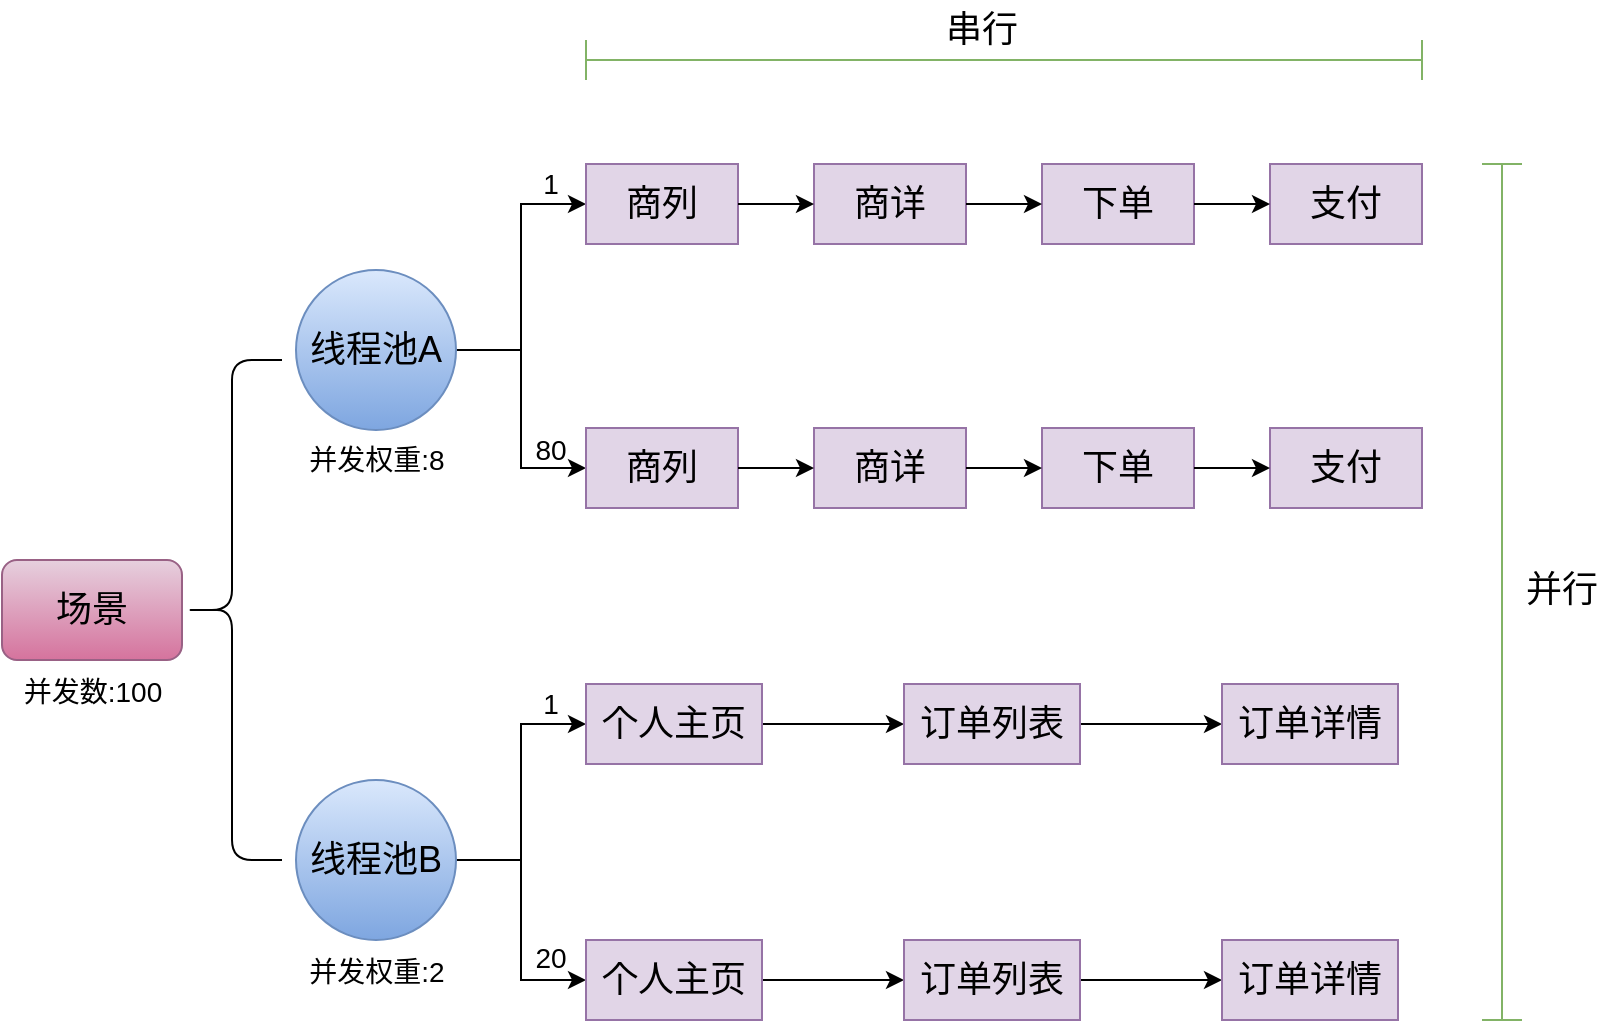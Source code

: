 <mxfile version="15.6.3" type="github">
  <diagram id="C7lXx-BFOw7J9pkB3zOm" name="Page-1">
    <mxGraphModel dx="933" dy="658" grid="1" gridSize="10" guides="1" tooltips="1" connect="1" arrows="1" fold="1" page="1" pageScale="1" pageWidth="827" pageHeight="1169" math="0" shadow="0">
      <root>
        <mxCell id="0" />
        <mxCell id="1" parent="0" />
        <mxCell id="Lv3QSDaotAsP-GaVLnUd-2" value="场景" style="rounded=1;whiteSpace=wrap;html=1;fontSize=18;fillColor=#e6d0de;gradientColor=#d5739d;strokeColor=#996185;" vertex="1" parent="1">
          <mxGeometry x="30" y="370" width="90" height="50" as="geometry" />
        </mxCell>
        <mxCell id="Lv3QSDaotAsP-GaVLnUd-58" style="edgeStyle=orthogonalEdgeStyle;rounded=0;orthogonalLoop=1;jettySize=auto;html=1;exitX=1;exitY=0.5;exitDx=0;exitDy=0;entryX=0;entryY=0.5;entryDx=0;entryDy=0;fontSize=18;" edge="1" parent="1" source="Lv3QSDaotAsP-GaVLnUd-3" target="Lv3QSDaotAsP-GaVLnUd-30">
          <mxGeometry relative="1" as="geometry" />
        </mxCell>
        <mxCell id="Lv3QSDaotAsP-GaVLnUd-59" style="edgeStyle=orthogonalEdgeStyle;rounded=0;orthogonalLoop=1;jettySize=auto;html=1;exitX=1;exitY=0.5;exitDx=0;exitDy=0;entryX=0;entryY=0.5;entryDx=0;entryDy=0;fontSize=18;" edge="1" parent="1" source="Lv3QSDaotAsP-GaVLnUd-3" target="Lv3QSDaotAsP-GaVLnUd-7">
          <mxGeometry relative="1" as="geometry" />
        </mxCell>
        <mxCell id="Lv3QSDaotAsP-GaVLnUd-3" value="线程池A" style="ellipse;whiteSpace=wrap;html=1;aspect=fixed;fontSize=18;fillColor=#dae8fc;gradientColor=#7ea6e0;strokeColor=#6c8ebf;" vertex="1" parent="1">
          <mxGeometry x="177" y="225" width="80" height="80" as="geometry" />
        </mxCell>
        <mxCell id="Lv3QSDaotAsP-GaVLnUd-76" style="edgeStyle=orthogonalEdgeStyle;rounded=0;orthogonalLoop=1;jettySize=auto;html=1;exitX=1;exitY=0.5;exitDx=0;exitDy=0;entryX=0;entryY=0.5;entryDx=0;entryDy=0;fontSize=18;" edge="1" parent="1" source="Lv3QSDaotAsP-GaVLnUd-5" target="Lv3QSDaotAsP-GaVLnUd-69">
          <mxGeometry relative="1" as="geometry" />
        </mxCell>
        <mxCell id="Lv3QSDaotAsP-GaVLnUd-92" style="edgeStyle=orthogonalEdgeStyle;rounded=0;orthogonalLoop=1;jettySize=auto;html=1;exitX=1;exitY=0.5;exitDx=0;exitDy=0;entryX=0;entryY=0.5;entryDx=0;entryDy=0;fontSize=18;" edge="1" parent="1" source="Lv3QSDaotAsP-GaVLnUd-5" target="Lv3QSDaotAsP-GaVLnUd-88">
          <mxGeometry relative="1" as="geometry" />
        </mxCell>
        <mxCell id="Lv3QSDaotAsP-GaVLnUd-5" value="线程池B" style="ellipse;whiteSpace=wrap;html=1;aspect=fixed;fontSize=18;fillColor=#dae8fc;gradientColor=#7ea6e0;strokeColor=#6c8ebf;" vertex="1" parent="1">
          <mxGeometry x="177" y="480" width="80" height="80" as="geometry" />
        </mxCell>
        <mxCell id="Lv3QSDaotAsP-GaVLnUd-28" value="" style="group" vertex="1" connectable="0" parent="1">
          <mxGeometry x="322" y="304" width="418" height="40" as="geometry" />
        </mxCell>
        <mxCell id="Lv3QSDaotAsP-GaVLnUd-7" value="商列" style="rounded=0;whiteSpace=wrap;html=1;fontSize=18;fillColor=#e1d5e7;strokeColor=#9673a6;" vertex="1" parent="Lv3QSDaotAsP-GaVLnUd-28">
          <mxGeometry width="76" height="40" as="geometry" />
        </mxCell>
        <mxCell id="Lv3QSDaotAsP-GaVLnUd-8" value="商详" style="rounded=0;whiteSpace=wrap;html=1;fontSize=18;fillColor=#e1d5e7;strokeColor=#9673a6;" vertex="1" parent="Lv3QSDaotAsP-GaVLnUd-28">
          <mxGeometry x="114" width="76" height="40" as="geometry" />
        </mxCell>
        <mxCell id="Lv3QSDaotAsP-GaVLnUd-25" style="edgeStyle=orthogonalEdgeStyle;rounded=0;orthogonalLoop=1;jettySize=auto;html=1;exitX=1;exitY=0.5;exitDx=0;exitDy=0;entryX=0;entryY=0.5;entryDx=0;entryDy=0;fontSize=18;" edge="1" parent="Lv3QSDaotAsP-GaVLnUd-28" source="Lv3QSDaotAsP-GaVLnUd-7" target="Lv3QSDaotAsP-GaVLnUd-8">
          <mxGeometry relative="1" as="geometry" />
        </mxCell>
        <mxCell id="Lv3QSDaotAsP-GaVLnUd-9" value="下单" style="rounded=0;whiteSpace=wrap;html=1;fontSize=18;fillColor=#e1d5e7;strokeColor=#9673a6;" vertex="1" parent="Lv3QSDaotAsP-GaVLnUd-28">
          <mxGeometry x="228" width="76" height="40" as="geometry" />
        </mxCell>
        <mxCell id="Lv3QSDaotAsP-GaVLnUd-26" style="edgeStyle=orthogonalEdgeStyle;rounded=0;orthogonalLoop=1;jettySize=auto;html=1;exitX=1;exitY=0.5;exitDx=0;exitDy=0;entryX=0;entryY=0.5;entryDx=0;entryDy=0;fontSize=18;" edge="1" parent="Lv3QSDaotAsP-GaVLnUd-28" source="Lv3QSDaotAsP-GaVLnUd-8" target="Lv3QSDaotAsP-GaVLnUd-9">
          <mxGeometry relative="1" as="geometry" />
        </mxCell>
        <mxCell id="Lv3QSDaotAsP-GaVLnUd-10" value="支付" style="rounded=0;whiteSpace=wrap;html=1;fontSize=18;fillColor=#e1d5e7;strokeColor=#9673a6;" vertex="1" parent="Lv3QSDaotAsP-GaVLnUd-28">
          <mxGeometry x="342" width="76" height="40" as="geometry" />
        </mxCell>
        <mxCell id="Lv3QSDaotAsP-GaVLnUd-27" style="edgeStyle=orthogonalEdgeStyle;rounded=0;orthogonalLoop=1;jettySize=auto;html=1;exitX=1;exitY=0.5;exitDx=0;exitDy=0;entryX=0;entryY=0.5;entryDx=0;entryDy=0;fontSize=18;" edge="1" parent="Lv3QSDaotAsP-GaVLnUd-28" source="Lv3QSDaotAsP-GaVLnUd-9" target="Lv3QSDaotAsP-GaVLnUd-10">
          <mxGeometry relative="1" as="geometry" />
        </mxCell>
        <mxCell id="Lv3QSDaotAsP-GaVLnUd-29" value="" style="group" vertex="1" connectable="0" parent="1">
          <mxGeometry x="322" y="172" width="418" height="40" as="geometry" />
        </mxCell>
        <mxCell id="Lv3QSDaotAsP-GaVLnUd-30" value="商列" style="rounded=0;whiteSpace=wrap;html=1;fontSize=18;fillColor=#e1d5e7;strokeColor=#9673a6;" vertex="1" parent="Lv3QSDaotAsP-GaVLnUd-29">
          <mxGeometry width="76" height="40" as="geometry" />
        </mxCell>
        <mxCell id="Lv3QSDaotAsP-GaVLnUd-31" value="商详" style="rounded=0;whiteSpace=wrap;html=1;fontSize=18;fillColor=#e1d5e7;strokeColor=#9673a6;" vertex="1" parent="Lv3QSDaotAsP-GaVLnUd-29">
          <mxGeometry x="114" width="76" height="40" as="geometry" />
        </mxCell>
        <mxCell id="Lv3QSDaotAsP-GaVLnUd-32" style="edgeStyle=orthogonalEdgeStyle;rounded=0;orthogonalLoop=1;jettySize=auto;html=1;exitX=1;exitY=0.5;exitDx=0;exitDy=0;entryX=0;entryY=0.5;entryDx=0;entryDy=0;fontSize=18;" edge="1" parent="Lv3QSDaotAsP-GaVLnUd-29" source="Lv3QSDaotAsP-GaVLnUd-30" target="Lv3QSDaotAsP-GaVLnUd-31">
          <mxGeometry relative="1" as="geometry" />
        </mxCell>
        <mxCell id="Lv3QSDaotAsP-GaVLnUd-33" value="下单" style="rounded=0;whiteSpace=wrap;html=1;fontSize=18;fillColor=#e1d5e7;strokeColor=#9673a6;" vertex="1" parent="Lv3QSDaotAsP-GaVLnUd-29">
          <mxGeometry x="228" width="76" height="40" as="geometry" />
        </mxCell>
        <mxCell id="Lv3QSDaotAsP-GaVLnUd-34" style="edgeStyle=orthogonalEdgeStyle;rounded=0;orthogonalLoop=1;jettySize=auto;html=1;exitX=1;exitY=0.5;exitDx=0;exitDy=0;entryX=0;entryY=0.5;entryDx=0;entryDy=0;fontSize=18;" edge="1" parent="Lv3QSDaotAsP-GaVLnUd-29" source="Lv3QSDaotAsP-GaVLnUd-31" target="Lv3QSDaotAsP-GaVLnUd-33">
          <mxGeometry relative="1" as="geometry" />
        </mxCell>
        <mxCell id="Lv3QSDaotAsP-GaVLnUd-35" value="支付" style="rounded=0;whiteSpace=wrap;html=1;fontSize=18;fillColor=#e1d5e7;strokeColor=#9673a6;" vertex="1" parent="Lv3QSDaotAsP-GaVLnUd-29">
          <mxGeometry x="342" width="76" height="40" as="geometry" />
        </mxCell>
        <mxCell id="Lv3QSDaotAsP-GaVLnUd-36" style="edgeStyle=orthogonalEdgeStyle;rounded=0;orthogonalLoop=1;jettySize=auto;html=1;exitX=1;exitY=0.5;exitDx=0;exitDy=0;entryX=0;entryY=0.5;entryDx=0;entryDy=0;fontSize=18;" edge="1" parent="Lv3QSDaotAsP-GaVLnUd-29" source="Lv3QSDaotAsP-GaVLnUd-33" target="Lv3QSDaotAsP-GaVLnUd-35">
          <mxGeometry relative="1" as="geometry" />
        </mxCell>
        <mxCell id="Lv3QSDaotAsP-GaVLnUd-39" value="" style="shape=curlyBracket;whiteSpace=wrap;html=1;rounded=1;fontSize=18;fillColor=none;" vertex="1" parent="1">
          <mxGeometry x="120" y="270" width="50" height="250" as="geometry" />
        </mxCell>
        <mxCell id="Lv3QSDaotAsP-GaVLnUd-78" value="" style="shape=crossbar;whiteSpace=wrap;html=1;rounded=1;fontSize=18;fillColor=#d5e8d4;strokeColor=#82b366;" vertex="1" parent="1">
          <mxGeometry x="322" y="110" width="418" height="20" as="geometry" />
        </mxCell>
        <mxCell id="Lv3QSDaotAsP-GaVLnUd-80" value="串行" style="text;html=1;strokeColor=none;fillColor=none;align=center;verticalAlign=middle;whiteSpace=wrap;rounded=0;fontSize=18;" vertex="1" parent="1">
          <mxGeometry x="490" y="90" width="60" height="30" as="geometry" />
        </mxCell>
        <mxCell id="Lv3QSDaotAsP-GaVLnUd-81" value="" style="shape=crossbar;whiteSpace=wrap;html=1;rounded=1;direction=south;fontSize=18;fillColor=#d5e8d4;strokeColor=#82b366;" vertex="1" parent="1">
          <mxGeometry x="770" y="172" width="20" height="428" as="geometry" />
        </mxCell>
        <mxCell id="Lv3QSDaotAsP-GaVLnUd-82" value="并行" style="text;html=1;strokeColor=none;fillColor=none;align=center;verticalAlign=middle;whiteSpace=wrap;rounded=0;fontSize=18;" vertex="1" parent="1">
          <mxGeometry x="780" y="370" width="60" height="30" as="geometry" />
        </mxCell>
        <mxCell id="Lv3QSDaotAsP-GaVLnUd-85" style="edgeStyle=orthogonalEdgeStyle;rounded=0;orthogonalLoop=1;jettySize=auto;html=1;exitX=1;exitY=0.5;exitDx=0;exitDy=0;entryX=0;entryY=0.5;entryDx=0;entryDy=0;fontSize=18;" edge="1" parent="1" source="Lv3QSDaotAsP-GaVLnUd-69" target="Lv3QSDaotAsP-GaVLnUd-83">
          <mxGeometry relative="1" as="geometry" />
        </mxCell>
        <mxCell id="Lv3QSDaotAsP-GaVLnUd-69" value="个人主页" style="rounded=0;whiteSpace=wrap;html=1;fontSize=18;fillColor=#e1d5e7;strokeColor=#9673a6;" vertex="1" parent="1">
          <mxGeometry x="322" y="432" width="88" height="40" as="geometry" />
        </mxCell>
        <mxCell id="Lv3QSDaotAsP-GaVLnUd-86" style="edgeStyle=orthogonalEdgeStyle;rounded=0;orthogonalLoop=1;jettySize=auto;html=1;exitX=1;exitY=0.5;exitDx=0;exitDy=0;entryX=0;entryY=0.5;entryDx=0;entryDy=0;fontSize=18;" edge="1" parent="1" source="Lv3QSDaotAsP-GaVLnUd-83" target="Lv3QSDaotAsP-GaVLnUd-84">
          <mxGeometry relative="1" as="geometry" />
        </mxCell>
        <mxCell id="Lv3QSDaotAsP-GaVLnUd-83" value="订单列表" style="rounded=0;whiteSpace=wrap;html=1;fontSize=18;fillColor=#e1d5e7;strokeColor=#9673a6;" vertex="1" parent="1">
          <mxGeometry x="481" y="432" width="88" height="40" as="geometry" />
        </mxCell>
        <mxCell id="Lv3QSDaotAsP-GaVLnUd-84" value="订单详情" style="rounded=0;whiteSpace=wrap;html=1;fontSize=18;fillColor=#e1d5e7;strokeColor=#9673a6;" vertex="1" parent="1">
          <mxGeometry x="640" y="432" width="88" height="40" as="geometry" />
        </mxCell>
        <mxCell id="Lv3QSDaotAsP-GaVLnUd-87" style="edgeStyle=orthogonalEdgeStyle;rounded=0;orthogonalLoop=1;jettySize=auto;html=1;exitX=1;exitY=0.5;exitDx=0;exitDy=0;entryX=0;entryY=0.5;entryDx=0;entryDy=0;fontSize=18;" edge="1" parent="1" source="Lv3QSDaotAsP-GaVLnUd-88" target="Lv3QSDaotAsP-GaVLnUd-90">
          <mxGeometry relative="1" as="geometry" />
        </mxCell>
        <mxCell id="Lv3QSDaotAsP-GaVLnUd-88" value="个人主页" style="rounded=0;whiteSpace=wrap;html=1;fontSize=18;fillColor=#e1d5e7;strokeColor=#9673a6;" vertex="1" parent="1">
          <mxGeometry x="322" y="560" width="88" height="40" as="geometry" />
        </mxCell>
        <mxCell id="Lv3QSDaotAsP-GaVLnUd-89" style="edgeStyle=orthogonalEdgeStyle;rounded=0;orthogonalLoop=1;jettySize=auto;html=1;exitX=1;exitY=0.5;exitDx=0;exitDy=0;entryX=0;entryY=0.5;entryDx=0;entryDy=0;fontSize=18;" edge="1" parent="1" source="Lv3QSDaotAsP-GaVLnUd-90" target="Lv3QSDaotAsP-GaVLnUd-91">
          <mxGeometry relative="1" as="geometry" />
        </mxCell>
        <mxCell id="Lv3QSDaotAsP-GaVLnUd-90" value="订单列表" style="rounded=0;whiteSpace=wrap;html=1;fontSize=18;fillColor=#e1d5e7;strokeColor=#9673a6;" vertex="1" parent="1">
          <mxGeometry x="481" y="560" width="88" height="40" as="geometry" />
        </mxCell>
        <mxCell id="Lv3QSDaotAsP-GaVLnUd-91" value="订单详情" style="rounded=0;whiteSpace=wrap;html=1;fontSize=18;fillColor=#e1d5e7;strokeColor=#9673a6;" vertex="1" parent="1">
          <mxGeometry x="640" y="560" width="88" height="40" as="geometry" />
        </mxCell>
        <mxCell id="Lv3QSDaotAsP-GaVLnUd-93" value="&lt;font style=&quot;font-size: 14px&quot;&gt;并发数:100&lt;/font&gt;" style="text;html=1;strokeColor=none;fillColor=none;align=center;verticalAlign=middle;whiteSpace=wrap;rounded=0;fontSize=18;" vertex="1" parent="1">
          <mxGeometry x="32.5" y="420" width="85" height="30" as="geometry" />
        </mxCell>
        <mxCell id="Lv3QSDaotAsP-GaVLnUd-94" value="&lt;font style=&quot;font-size: 14px&quot;&gt;并发权重:8&lt;/font&gt;" style="text;html=1;strokeColor=none;fillColor=none;align=center;verticalAlign=middle;whiteSpace=wrap;rounded=0;fontSize=18;" vertex="1" parent="1">
          <mxGeometry x="174.5" y="304" width="85" height="30" as="geometry" />
        </mxCell>
        <mxCell id="Lv3QSDaotAsP-GaVLnUd-95" value="&lt;font style=&quot;font-size: 14px&quot;&gt;并发权重:2&lt;/font&gt;" style="text;html=1;strokeColor=none;fillColor=none;align=center;verticalAlign=middle;whiteSpace=wrap;rounded=0;fontSize=18;" vertex="1" parent="1">
          <mxGeometry x="174.5" y="560" width="85" height="30" as="geometry" />
        </mxCell>
        <mxCell id="Lv3QSDaotAsP-GaVLnUd-96" value="&lt;font style=&quot;font-size: 14px&quot;&gt;1&lt;/font&gt;" style="text;html=1;strokeColor=none;fillColor=none;align=center;verticalAlign=middle;whiteSpace=wrap;rounded=0;fontSize=18;" vertex="1" parent="1">
          <mxGeometry x="261.5" y="166" width="85" height="30" as="geometry" />
        </mxCell>
        <mxCell id="Lv3QSDaotAsP-GaVLnUd-97" value="&lt;font style=&quot;font-size: 14px&quot;&gt;80&lt;/font&gt;" style="text;html=1;strokeColor=none;fillColor=none;align=center;verticalAlign=middle;whiteSpace=wrap;rounded=0;fontSize=18;" vertex="1" parent="1">
          <mxGeometry x="261.5" y="299" width="85" height="30" as="geometry" />
        </mxCell>
        <mxCell id="Lv3QSDaotAsP-GaVLnUd-98" value="&lt;font style=&quot;font-size: 14px&quot;&gt;1&lt;/font&gt;" style="text;html=1;strokeColor=none;fillColor=none;align=center;verticalAlign=middle;whiteSpace=wrap;rounded=0;fontSize=18;" vertex="1" parent="1">
          <mxGeometry x="261.5" y="426" width="85" height="30" as="geometry" />
        </mxCell>
        <mxCell id="Lv3QSDaotAsP-GaVLnUd-101" value="&lt;font style=&quot;font-size: 14px&quot;&gt;20&lt;/font&gt;" style="text;html=1;strokeColor=none;fillColor=none;align=center;verticalAlign=middle;whiteSpace=wrap;rounded=0;fontSize=18;" vertex="1" parent="1">
          <mxGeometry x="261.5" y="553" width="85" height="30" as="geometry" />
        </mxCell>
      </root>
    </mxGraphModel>
  </diagram>
</mxfile>
